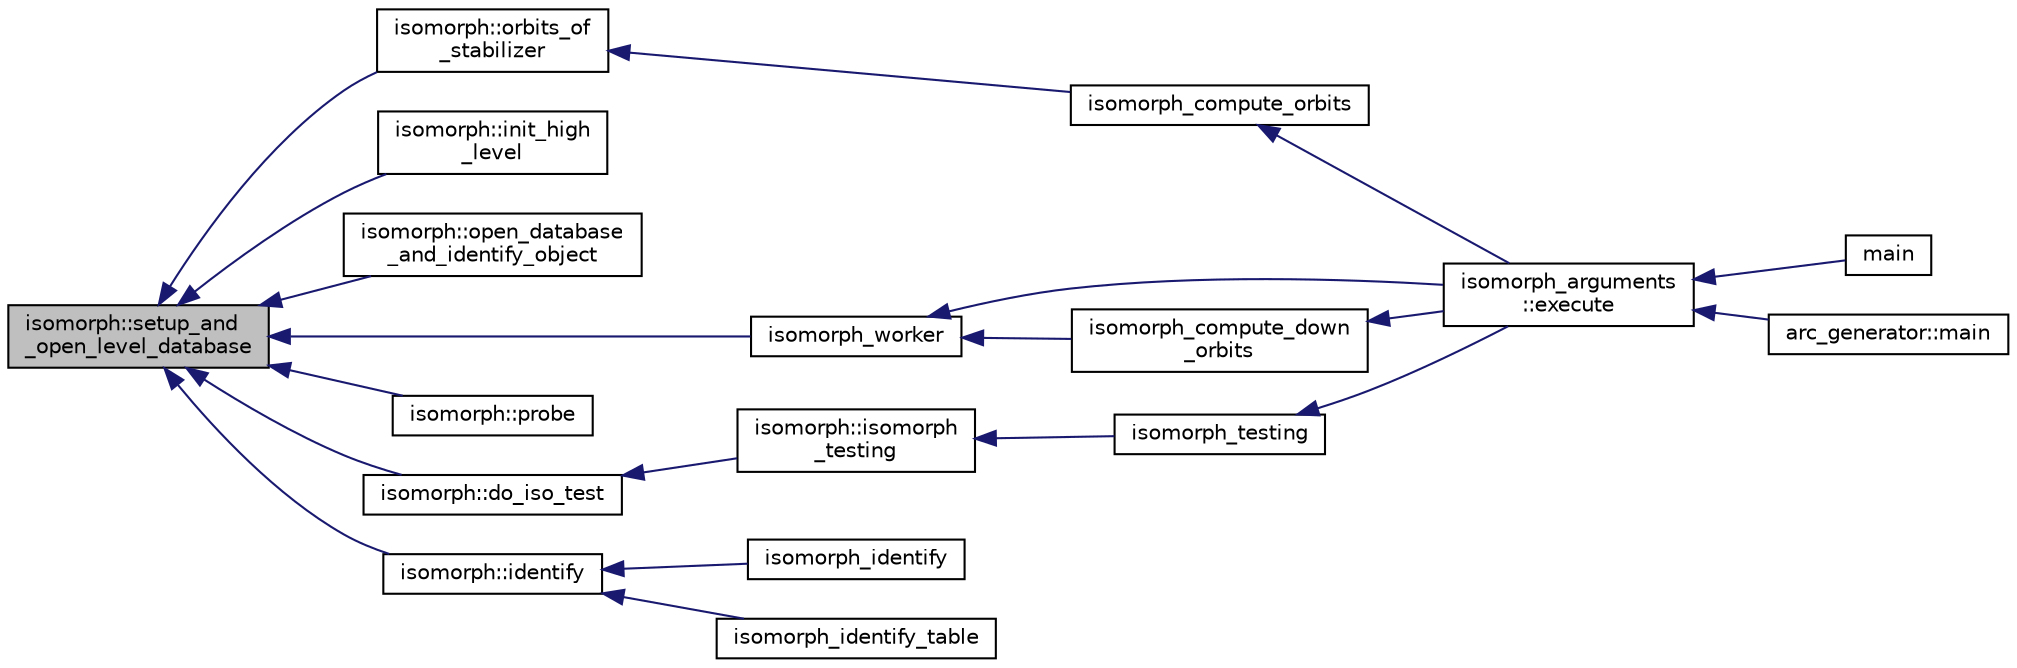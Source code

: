 digraph "isomorph::setup_and_open_level_database"
{
  edge [fontname="Helvetica",fontsize="10",labelfontname="Helvetica",labelfontsize="10"];
  node [fontname="Helvetica",fontsize="10",shape=record];
  rankdir="LR";
  Node12885 [label="isomorph::setup_and\l_open_level_database",height=0.2,width=0.4,color="black", fillcolor="grey75", style="filled", fontcolor="black"];
  Node12885 -> Node12886 [dir="back",color="midnightblue",fontsize="10",style="solid",fontname="Helvetica"];
  Node12886 [label="isomorph::orbits_of\l_stabilizer",height=0.2,width=0.4,color="black", fillcolor="white", style="filled",URL="$d3/d5f/classisomorph.html#a72bbdc12cca5a90045ef15d0b24075e6"];
  Node12886 -> Node12887 [dir="back",color="midnightblue",fontsize="10",style="solid",fontname="Helvetica"];
  Node12887 [label="isomorph_compute_orbits",height=0.2,width=0.4,color="black", fillcolor="white", style="filled",URL="$d4/d7e/isomorph__global_8_c.html#a592f3efd31146c0802f59837055f904f"];
  Node12887 -> Node12888 [dir="back",color="midnightblue",fontsize="10",style="solid",fontname="Helvetica"];
  Node12888 [label="isomorph_arguments\l::execute",height=0.2,width=0.4,color="black", fillcolor="white", style="filled",URL="$d5/de4/classisomorph__arguments.html#aa85e472d14906abdd5672dc66027583e"];
  Node12888 -> Node12889 [dir="back",color="midnightblue",fontsize="10",style="solid",fontname="Helvetica"];
  Node12889 [label="main",height=0.2,width=0.4,color="black", fillcolor="white", style="filled",URL="$d1/d5e/blt__main_8_c.html#a217dbf8b442f20279ea00b898af96f52"];
  Node12888 -> Node12890 [dir="back",color="midnightblue",fontsize="10",style="solid",fontname="Helvetica"];
  Node12890 [label="arc_generator::main",height=0.2,width=0.4,color="black", fillcolor="white", style="filled",URL="$d4/d21/classarc__generator.html#ad80140b51b165dad1fe6ab232be7829a"];
  Node12885 -> Node12891 [dir="back",color="midnightblue",fontsize="10",style="solid",fontname="Helvetica"];
  Node12891 [label="isomorph::init_high\l_level",height=0.2,width=0.4,color="black", fillcolor="white", style="filled",URL="$d3/d5f/classisomorph.html#a5cee5468cc8cc68eac1f6131faedfab2"];
  Node12885 -> Node12892 [dir="back",color="midnightblue",fontsize="10",style="solid",fontname="Helvetica"];
  Node12892 [label="isomorph::open_database\l_and_identify_object",height=0.2,width=0.4,color="black", fillcolor="white", style="filled",URL="$d3/d5f/classisomorph.html#aa4e387f26f609fc9379d2e01f6cc27d0"];
  Node12885 -> Node12893 [dir="back",color="midnightblue",fontsize="10",style="solid",fontname="Helvetica"];
  Node12893 [label="isomorph_worker",height=0.2,width=0.4,color="black", fillcolor="white", style="filled",URL="$d4/d7e/isomorph__global_8_c.html#ace3bb6ec719b02a35534309d4d3fe99a"];
  Node12893 -> Node12888 [dir="back",color="midnightblue",fontsize="10",style="solid",fontname="Helvetica"];
  Node12893 -> Node12894 [dir="back",color="midnightblue",fontsize="10",style="solid",fontname="Helvetica"];
  Node12894 [label="isomorph_compute_down\l_orbits",height=0.2,width=0.4,color="black", fillcolor="white", style="filled",URL="$d4/d7e/isomorph__global_8_c.html#a3613cea19158edd30958c4edecd97d53"];
  Node12894 -> Node12888 [dir="back",color="midnightblue",fontsize="10",style="solid",fontname="Helvetica"];
  Node12885 -> Node12895 [dir="back",color="midnightblue",fontsize="10",style="solid",fontname="Helvetica"];
  Node12895 [label="isomorph::probe",height=0.2,width=0.4,color="black", fillcolor="white", style="filled",URL="$d3/d5f/classisomorph.html#a9cb6fed7b6ac639d886b117a1f454441"];
  Node12885 -> Node12896 [dir="back",color="midnightblue",fontsize="10",style="solid",fontname="Helvetica"];
  Node12896 [label="isomorph::do_iso_test",height=0.2,width=0.4,color="black", fillcolor="white", style="filled",URL="$d3/d5f/classisomorph.html#a51fc3bf5cc3a99282a489b2df37ee24e"];
  Node12896 -> Node12897 [dir="back",color="midnightblue",fontsize="10",style="solid",fontname="Helvetica"];
  Node12897 [label="isomorph::isomorph\l_testing",height=0.2,width=0.4,color="black", fillcolor="white", style="filled",URL="$d3/d5f/classisomorph.html#ad7945ec94ba0ba16953482edfaa4da6e"];
  Node12897 -> Node12898 [dir="back",color="midnightblue",fontsize="10",style="solid",fontname="Helvetica"];
  Node12898 [label="isomorph_testing",height=0.2,width=0.4,color="black", fillcolor="white", style="filled",URL="$d4/d7e/isomorph__global_8_c.html#a5a73cbe9f89c4727f086482ee2d238f9"];
  Node12898 -> Node12888 [dir="back",color="midnightblue",fontsize="10",style="solid",fontname="Helvetica"];
  Node12885 -> Node12899 [dir="back",color="midnightblue",fontsize="10",style="solid",fontname="Helvetica"];
  Node12899 [label="isomorph::identify",height=0.2,width=0.4,color="black", fillcolor="white", style="filled",URL="$d3/d5f/classisomorph.html#a78ecf843b9f6ca1cfd666e222edd90ae"];
  Node12899 -> Node12900 [dir="back",color="midnightblue",fontsize="10",style="solid",fontname="Helvetica"];
  Node12900 [label="isomorph_identify",height=0.2,width=0.4,color="black", fillcolor="white", style="filled",URL="$d4/d7e/isomorph__global_8_c.html#aa0fe57c73d5668eee10a6022ada7f6a3"];
  Node12899 -> Node12901 [dir="back",color="midnightblue",fontsize="10",style="solid",fontname="Helvetica"];
  Node12901 [label="isomorph_identify_table",height=0.2,width=0.4,color="black", fillcolor="white", style="filled",URL="$d4/d7e/isomorph__global_8_c.html#a9fd19ea945561cf2a6bb5c72dd4b1cb2"];
}
